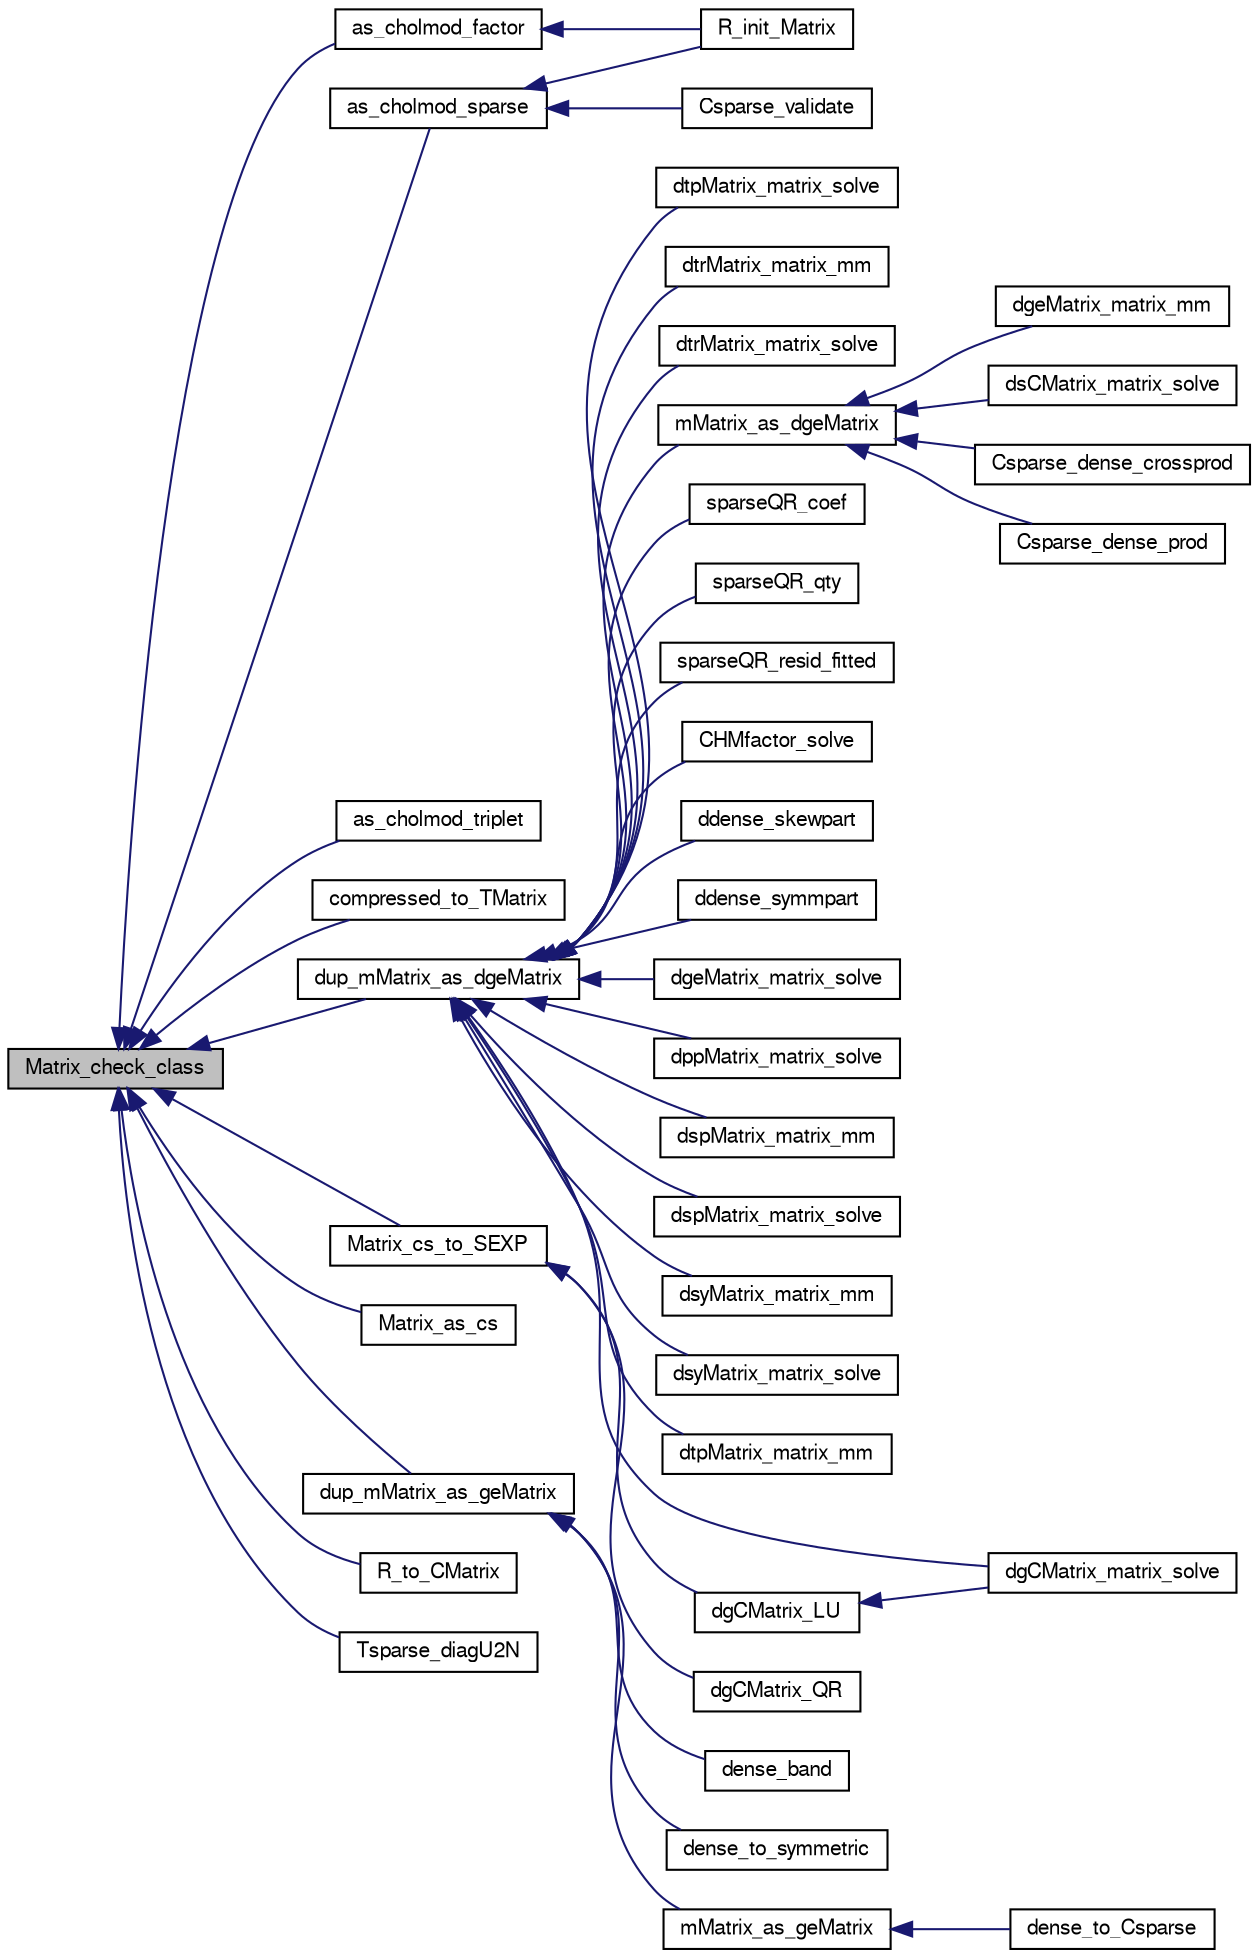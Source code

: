 digraph G
{
  edge [fontname="FreeSans",fontsize=10,labelfontname="FreeSans",labelfontsize=10];
  node [fontname="FreeSans",fontsize=10,shape=record];
  rankdir=LR;
  Node1 [label="Matrix_check_class",height=0.2,width=0.4,color="black", fillcolor="grey75", style="filled" fontcolor="black"];
  Node1 -> Node2 [dir=back,color="midnightblue",fontsize=10,style="solid",fontname="FreeSans"];
  Node2 [label="as_cholmod_factor",height=0.2,width=0.4,color="black", fillcolor="white", style="filled",URL="$chm__common_8h.html#2e28b03190e5ba5fcb59935cc0a1ea9e",tooltip="Populate ans with the pointers from x and modify its scalar elements accordingly..."];
  Node2 -> Node3 [dir=back,color="midnightblue",fontsize=10,style="solid",fontname="FreeSans"];
  Node3 [label="R_init_Matrix",height=0.2,width=0.4,color="black", fillcolor="white", style="filled",URL="$init_8c.html#3c984b3c92aeb789d5679e2aae8b8eac"];
  Node1 -> Node4 [dir=back,color="midnightblue",fontsize=10,style="solid",fontname="FreeSans"];
  Node4 [label="as_cholmod_sparse",height=0.2,width=0.4,color="black", fillcolor="white", style="filled",URL="$chm__common_8h.html#c0b9d7e2006dcf1a8d388954b408d007",tooltip="Populate ans with the pointers from x and modify its scalar elements accordingly..."];
  Node4 -> Node5 [dir=back,color="midnightblue",fontsize=10,style="solid",fontname="FreeSans"];
  Node5 [label="Csparse_validate",height=0.2,width=0.4,color="black", fillcolor="white", style="filled",URL="$Csparse_8h.html#77f654c86c318184ef29b46dc4929e12"];
  Node4 -> Node3 [dir=back,color="midnightblue",fontsize=10,style="solid",fontname="FreeSans"];
  Node1 -> Node6 [dir=back,color="midnightblue",fontsize=10,style="solid",fontname="FreeSans"];
  Node6 [label="as_cholmod_triplet",height=0.2,width=0.4,color="black", fillcolor="white", style="filled",URL="$chm__common_8h.html#7c6132b98d7e38fc876c745c9cc8da2d",tooltip="Populate ans with the pointers from x and modify its scalar elements accordingly..."];
  Node1 -> Node7 [dir=back,color="midnightblue",fontsize=10,style="solid",fontname="FreeSans"];
  Node7 [label="compressed_to_TMatrix",height=0.2,width=0.4,color="black", fillcolor="white", style="filled",URL="$dgCMatrix_8h.html#d3b5c3bc224c09316427f7e86e4e8a86"];
  Node1 -> Node8 [dir=back,color="midnightblue",fontsize=10,style="solid",fontname="FreeSans"];
  Node8 [label="dup_mMatrix_as_dgeMatrix",height=0.2,width=0.4,color="black", fillcolor="white", style="filled",URL="$Mutils_8h.html#574d0797f3bfb4cb555038c8d90cceb8"];
  Node8 -> Node9 [dir=back,color="midnightblue",fontsize=10,style="solid",fontname="FreeSans"];
  Node9 [label="CHMfactor_solve",height=0.2,width=0.4,color="black", fillcolor="white", style="filled",URL="$CHMfactor_8h.html#8651ba67f85b2a18a8b2b1b23a392219"];
  Node8 -> Node10 [dir=back,color="midnightblue",fontsize=10,style="solid",fontname="FreeSans"];
  Node10 [label="ddense_skewpart",height=0.2,width=0.4,color="black", fillcolor="white", style="filled",URL="$dense_8h.html#f57ee72c2df4d7eaca5ecd2084f78747"];
  Node8 -> Node11 [dir=back,color="midnightblue",fontsize=10,style="solid",fontname="FreeSans"];
  Node11 [label="ddense_symmpart",height=0.2,width=0.4,color="black", fillcolor="white", style="filled",URL="$dense_8h.html#270b02ab3c84accb423eaefbe42dfe8b"];
  Node8 -> Node12 [dir=back,color="midnightblue",fontsize=10,style="solid",fontname="FreeSans"];
  Node12 [label="dgCMatrix_matrix_solve",height=0.2,width=0.4,color="black", fillcolor="white", style="filled",URL="$dgCMatrix_8h.html#eae674c1f247043d2e34fe45d4239769"];
  Node8 -> Node13 [dir=back,color="midnightblue",fontsize=10,style="solid",fontname="FreeSans"];
  Node13 [label="dgeMatrix_matrix_solve",height=0.2,width=0.4,color="black", fillcolor="white", style="filled",URL="$dgeMatrix_8h.html#4aaf5ed4d71841560a06e2eda9da3762"];
  Node8 -> Node14 [dir=back,color="midnightblue",fontsize=10,style="solid",fontname="FreeSans"];
  Node14 [label="dppMatrix_matrix_solve",height=0.2,width=0.4,color="black", fillcolor="white", style="filled",URL="$dppMatrix_8h.html#0b9f86379aec800872a5267229a7b400"];
  Node8 -> Node15 [dir=back,color="midnightblue",fontsize=10,style="solid",fontname="FreeSans"];
  Node15 [label="dspMatrix_matrix_mm",height=0.2,width=0.4,color="black", fillcolor="white", style="filled",URL="$dspMatrix_8h.html#aa6c019f29f3215d81de78ab81db19c2"];
  Node8 -> Node16 [dir=back,color="midnightblue",fontsize=10,style="solid",fontname="FreeSans"];
  Node16 [label="dspMatrix_matrix_solve",height=0.2,width=0.4,color="black", fillcolor="white", style="filled",URL="$dspMatrix_8h.html#c1c54a26f283497edb9cb22e131ddd77"];
  Node8 -> Node17 [dir=back,color="midnightblue",fontsize=10,style="solid",fontname="FreeSans"];
  Node17 [label="dsyMatrix_matrix_mm",height=0.2,width=0.4,color="black", fillcolor="white", style="filled",URL="$dsyMatrix_8h.html#393e873fe2d4db546a6c8b3eeda0507f"];
  Node8 -> Node18 [dir=back,color="midnightblue",fontsize=10,style="solid",fontname="FreeSans"];
  Node18 [label="dsyMatrix_matrix_solve",height=0.2,width=0.4,color="black", fillcolor="white", style="filled",URL="$dsyMatrix_8h.html#729dcefd1ff17369b45dcd4f7feda7ab"];
  Node8 -> Node19 [dir=back,color="midnightblue",fontsize=10,style="solid",fontname="FreeSans"];
  Node19 [label="dtpMatrix_matrix_mm",height=0.2,width=0.4,color="black", fillcolor="white", style="filled",URL="$dtpMatrix_8h.html#b43f823d6979ab9c45b327843e0be102"];
  Node8 -> Node20 [dir=back,color="midnightblue",fontsize=10,style="solid",fontname="FreeSans"];
  Node20 [label="dtpMatrix_matrix_solve",height=0.2,width=0.4,color="black", fillcolor="white", style="filled",URL="$dtpMatrix_8h.html#f136e9ac2f176132d6db91d571ca0209"];
  Node8 -> Node21 [dir=back,color="midnightblue",fontsize=10,style="solid",fontname="FreeSans"];
  Node21 [label="dtrMatrix_matrix_mm",height=0.2,width=0.4,color="black", fillcolor="white", style="filled",URL="$dtrMatrix_8h.html#9b4306ca6eb49f02df3c802c8bec30b9"];
  Node8 -> Node22 [dir=back,color="midnightblue",fontsize=10,style="solid",fontname="FreeSans"];
  Node22 [label="dtrMatrix_matrix_solve",height=0.2,width=0.4,color="black", fillcolor="white", style="filled",URL="$dtrMatrix_8h.html#5d0b56aff85a147c16111f5dc8c78ef5"];
  Node8 -> Node23 [dir=back,color="midnightblue",fontsize=10,style="solid",fontname="FreeSans"];
  Node23 [label="mMatrix_as_dgeMatrix",height=0.2,width=0.4,color="black", fillcolor="white", style="filled",URL="$Mutils_8h.html#460951a1f5dadb579d977ba114eec12e"];
  Node23 -> Node24 [dir=back,color="midnightblue",fontsize=10,style="solid",fontname="FreeSans"];
  Node24 [label="Csparse_dense_crossprod",height=0.2,width=0.4,color="black", fillcolor="white", style="filled",URL="$Csparse_8h.html#ef1a61ab6f25436301b8ee835106c23b"];
  Node23 -> Node25 [dir=back,color="midnightblue",fontsize=10,style="solid",fontname="FreeSans"];
  Node25 [label="Csparse_dense_prod",height=0.2,width=0.4,color="black", fillcolor="white", style="filled",URL="$Csparse_8h.html#fec5dcac16fd72028456b98704632f1e"];
  Node23 -> Node26 [dir=back,color="midnightblue",fontsize=10,style="solid",fontname="FreeSans"];
  Node26 [label="dgeMatrix_matrix_mm",height=0.2,width=0.4,color="black", fillcolor="white", style="filled",URL="$dgeMatrix_8h.html#cf21cab0cdce9d8e08d40584cbe0647c"];
  Node23 -> Node27 [dir=back,color="midnightblue",fontsize=10,style="solid",fontname="FreeSans"];
  Node27 [label="dsCMatrix_matrix_solve",height=0.2,width=0.4,color="black", fillcolor="white", style="filled",URL="$dsCMatrix_8h.html#e03dda286063199c0f670425084f0f2d"];
  Node8 -> Node28 [dir=back,color="midnightblue",fontsize=10,style="solid",fontname="FreeSans"];
  Node28 [label="sparseQR_coef",height=0.2,width=0.4,color="black", fillcolor="white", style="filled",URL="$sparseQR_8h.html#614549a94002c7e1407cde03a911e16a"];
  Node8 -> Node29 [dir=back,color="midnightblue",fontsize=10,style="solid",fontname="FreeSans"];
  Node29 [label="sparseQR_qty",height=0.2,width=0.4,color="black", fillcolor="white", style="filled",URL="$sparseQR_8h.html#77c75b1c89f4e32f426420faa76275a9"];
  Node8 -> Node30 [dir=back,color="midnightblue",fontsize=10,style="solid",fontname="FreeSans"];
  Node30 [label="sparseQR_resid_fitted",height=0.2,width=0.4,color="black", fillcolor="white", style="filled",URL="$sparseQR_8h.html#43eb94cb27f10aedba5ce50939a9b45c"];
  Node1 -> Node31 [dir=back,color="midnightblue",fontsize=10,style="solid",fontname="FreeSans"];
  Node31 [label="dup_mMatrix_as_geMatrix",height=0.2,width=0.4,color="black", fillcolor="white", style="filled",URL="$Mutils_8h.html#23764b1c8334e40406598a0446cc8bc5"];
  Node31 -> Node32 [dir=back,color="midnightblue",fontsize=10,style="solid",fontname="FreeSans"];
  Node32 [label="dense_band",height=0.2,width=0.4,color="black", fillcolor="white", style="filled",URL="$dense_8h.html#fc94ab69278e25ef4ea5ed5ba90935c3"];
  Node31 -> Node33 [dir=back,color="midnightblue",fontsize=10,style="solid",fontname="FreeSans"];
  Node33 [label="dense_to_symmetric",height=0.2,width=0.4,color="black", fillcolor="white", style="filled",URL="$dense_8h.html#389bdf26bd829335d25dffb4244c9ae6"];
  Node31 -> Node34 [dir=back,color="midnightblue",fontsize=10,style="solid",fontname="FreeSans"];
  Node34 [label="mMatrix_as_geMatrix",height=0.2,width=0.4,color="black", fillcolor="white", style="filled",URL="$Mutils_8h.html#623039270a92fce0643031ef7f6e72b2"];
  Node34 -> Node35 [dir=back,color="midnightblue",fontsize=10,style="solid",fontname="FreeSans"];
  Node35 [label="dense_to_Csparse",height=0.2,width=0.4,color="black", fillcolor="white", style="filled",URL="$dense_8h.html#33b46f3a16a95734d4875ddfbfa079cb"];
  Node1 -> Node36 [dir=back,color="midnightblue",fontsize=10,style="solid",fontname="FreeSans"];
  Node36 [label="Matrix_as_cs",height=0.2,width=0.4,color="black", fillcolor="white", style="filled",URL="$cs__utils_8c.html#e015ca3e4a6c1b3a7265208ab035a1c7",tooltip="Create a cs object with the contents of x."];
  Node1 -> Node37 [dir=back,color="midnightblue",fontsize=10,style="solid",fontname="FreeSans"];
  Node37 [label="Matrix_cs_to_SEXP",height=0.2,width=0.4,color="black", fillcolor="white", style="filled",URL="$cs__utils_8c.html#e53880c709c9977b041217226c202deb",tooltip="Copy the contents of a to an appropriate CsparseMatrix object and, optionally, free..."];
  Node37 -> Node38 [dir=back,color="midnightblue",fontsize=10,style="solid",fontname="FreeSans"];
  Node38 [label="dgCMatrix_LU",height=0.2,width=0.4,color="black", fillcolor="white", style="filled",URL="$dgCMatrix_8h.html#fbcd07ccafaa2ee0299b8d1972748a9c"];
  Node38 -> Node12 [dir=back,color="midnightblue",fontsize=10,style="solid",fontname="FreeSans"];
  Node37 -> Node39 [dir=back,color="midnightblue",fontsize=10,style="solid",fontname="FreeSans"];
  Node39 [label="dgCMatrix_QR",height=0.2,width=0.4,color="black", fillcolor="white", style="filled",URL="$dgCMatrix_8h.html#2d37aad3c93e57b6dbafbf8a337273e8"];
  Node1 -> Node40 [dir=back,color="midnightblue",fontsize=10,style="solid",fontname="FreeSans"];
  Node40 [label="R_to_CMatrix",height=0.2,width=0.4,color="black", fillcolor="white", style="filled",URL="$dgCMatrix_8h.html#c71c15cfb9558156fb98c0f1cad60922"];
  Node1 -> Node41 [dir=back,color="midnightblue",fontsize=10,style="solid",fontname="FreeSans"];
  Node41 [label="Tsparse_diagU2N",height=0.2,width=0.4,color="black", fillcolor="white", style="filled",URL="$Tsparse_8h.html#1b1ca7081cfcbef11f1cafc4270412ed"];
}
